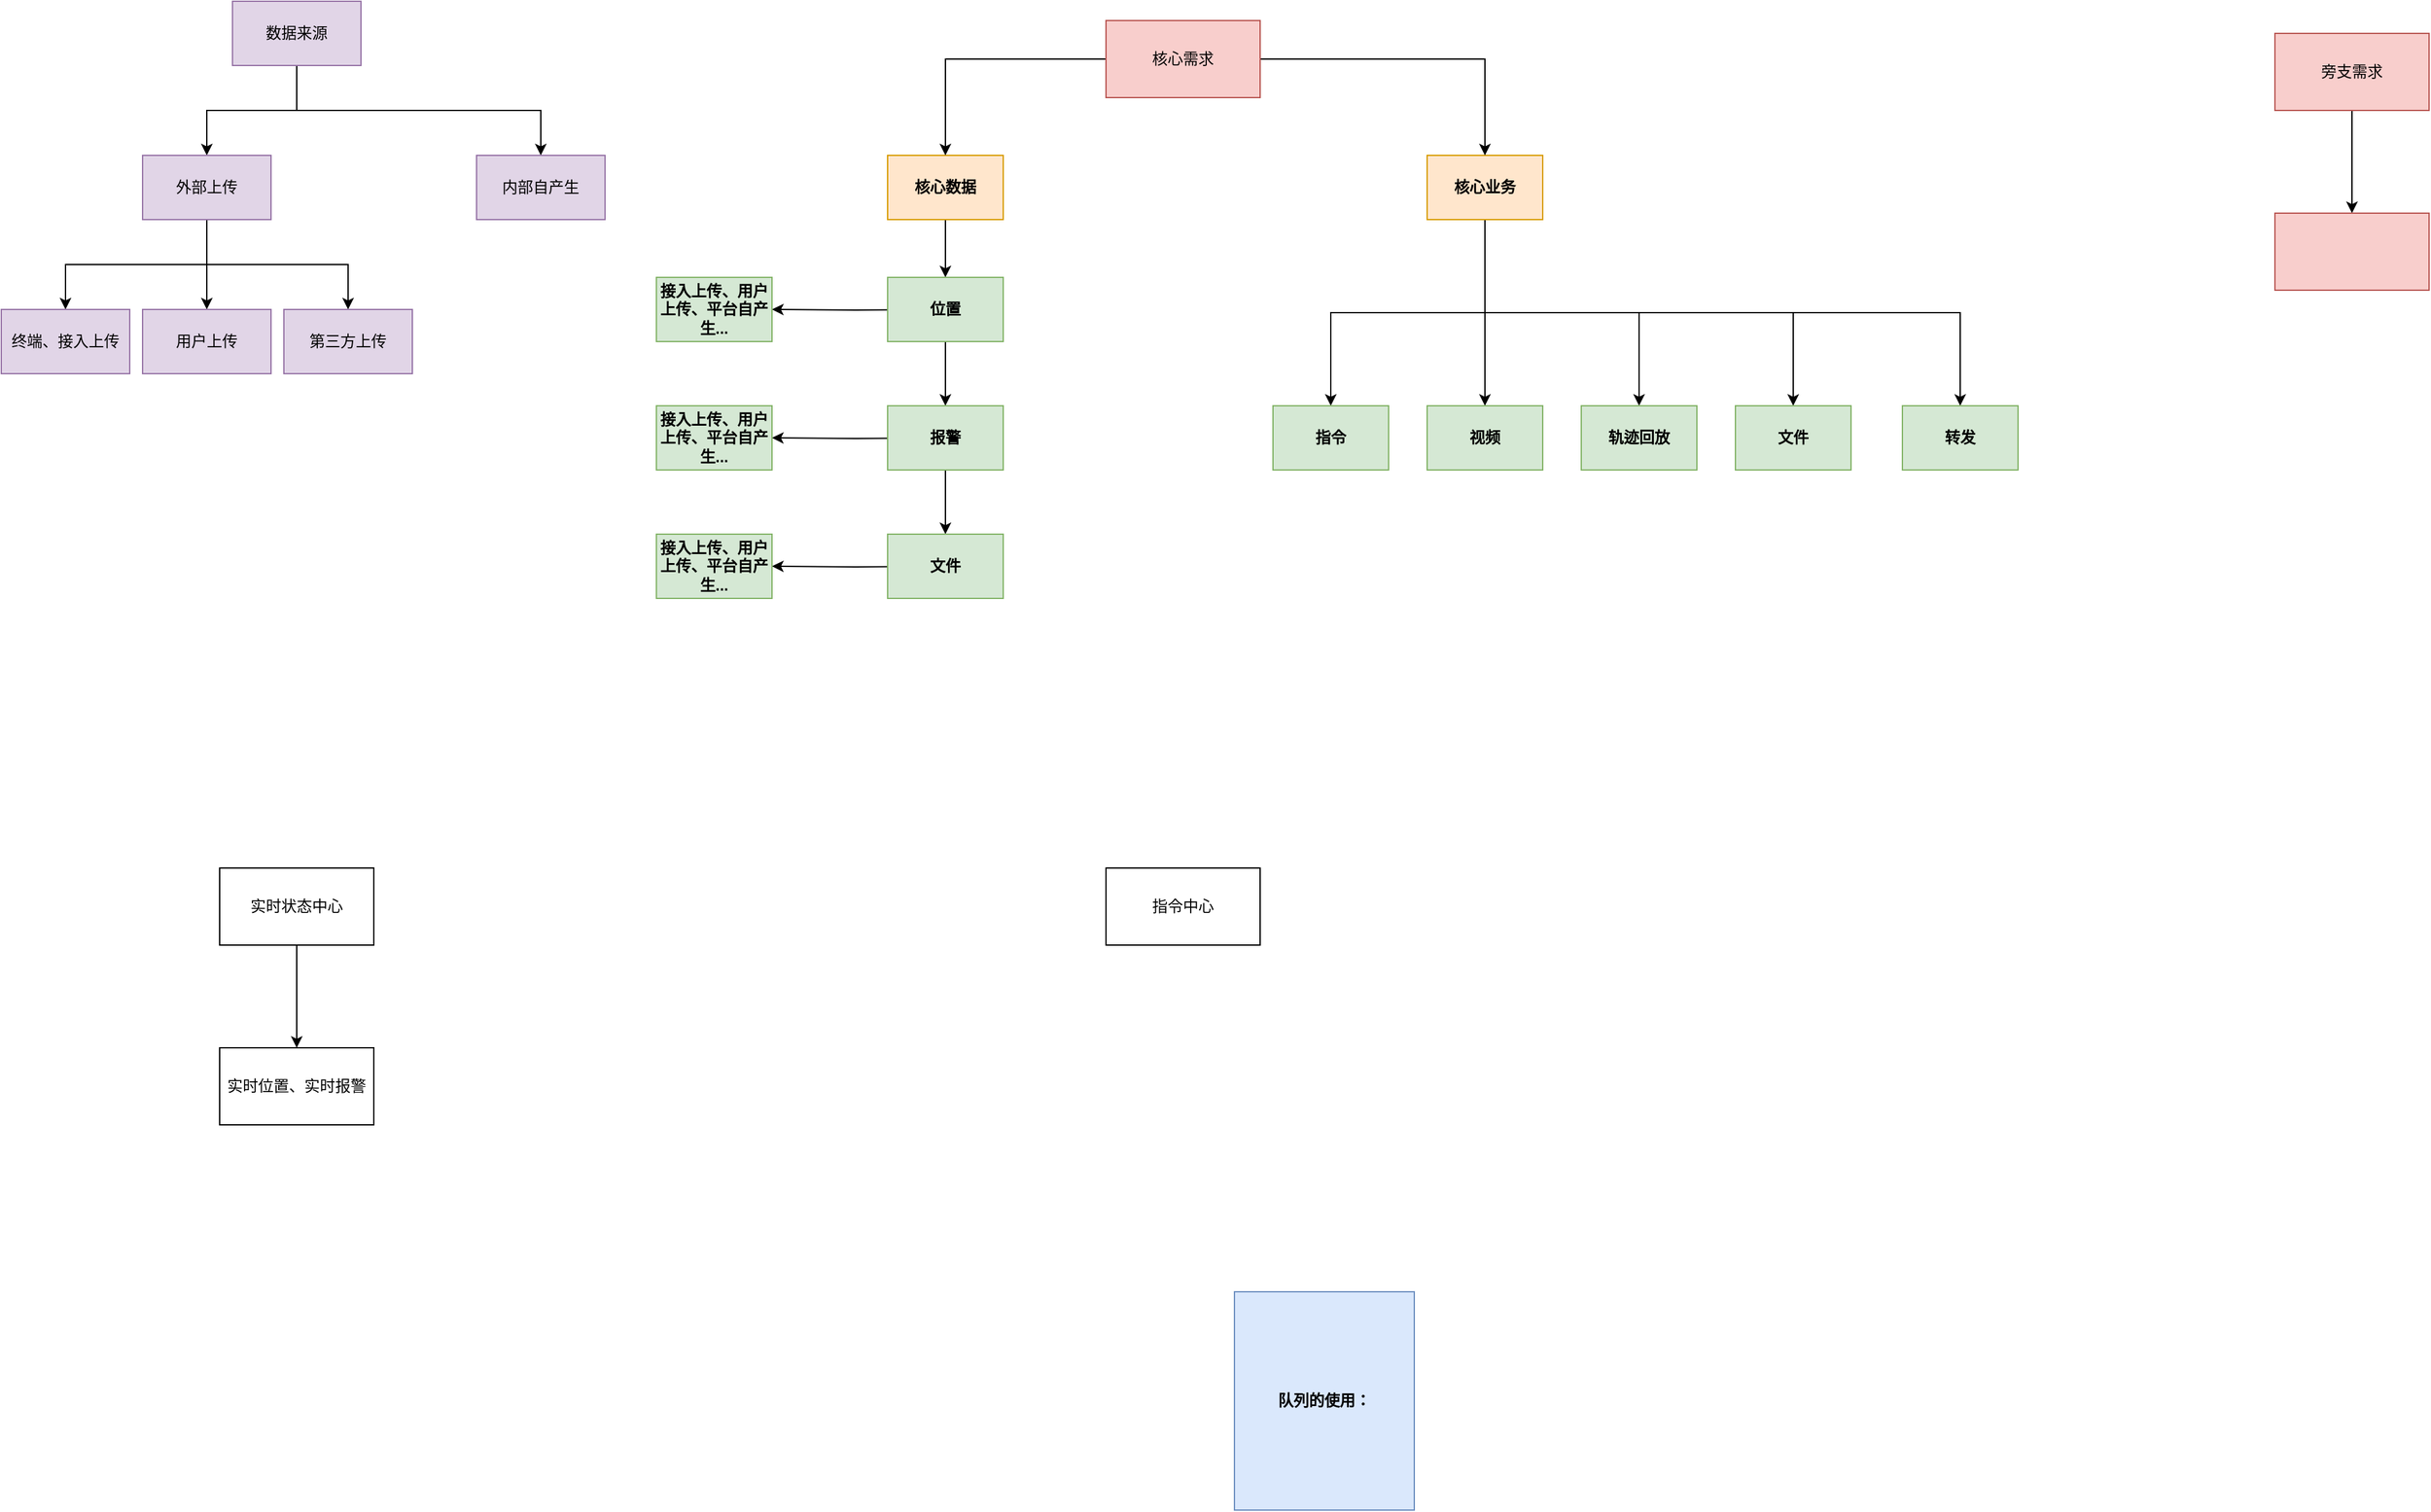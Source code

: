 <mxfile version="20.1.4" type="github">
  <diagram id="a1YMiP02obhroM_0bBU3" name="第 1 页">
    <mxGraphModel dx="2249" dy="754" grid="1" gridSize="10" guides="1" tooltips="1" connect="1" arrows="1" fold="1" page="1" pageScale="1" pageWidth="827" pageHeight="1169" math="0" shadow="0">
      <root>
        <mxCell id="0" />
        <mxCell id="1" parent="0" />
        <mxCell id="MO-1pDGfZUei4c9xiznD-2" value="队列的使用：" style="rounded=0;whiteSpace=wrap;html=1;fillColor=#dae8fc;strokeColor=#6c8ebf;fontStyle=1" parent="1" vertex="1">
          <mxGeometry x="150" y="1030" width="140" height="170" as="geometry" />
        </mxCell>
        <mxCell id="MO-1pDGfZUei4c9xiznD-5" value="" style="edgeStyle=orthogonalEdgeStyle;rounded=0;orthogonalLoop=1;jettySize=auto;html=1;" parent="1" source="MO-1pDGfZUei4c9xiznD-3" target="MO-1pDGfZUei4c9xiznD-4" edge="1">
          <mxGeometry relative="1" as="geometry" />
        </mxCell>
        <mxCell id="MO-1pDGfZUei4c9xiznD-3" value="核心数据" style="rounded=0;whiteSpace=wrap;html=1;fillColor=#ffe6cc;strokeColor=#d79b00;fontStyle=1" parent="1" vertex="1">
          <mxGeometry x="-120" y="145" width="90" height="50" as="geometry" />
        </mxCell>
        <mxCell id="MO-1pDGfZUei4c9xiznD-7" value="" style="edgeStyle=orthogonalEdgeStyle;rounded=0;orthogonalLoop=1;jettySize=auto;html=1;" parent="1" source="MO-1pDGfZUei4c9xiznD-4" target="MO-1pDGfZUei4c9xiznD-6" edge="1">
          <mxGeometry relative="1" as="geometry" />
        </mxCell>
        <mxCell id="MO-1pDGfZUei4c9xiznD-32" value="" style="edgeStyle=orthogonalEdgeStyle;rounded=0;orthogonalLoop=1;jettySize=auto;html=1;" parent="1" target="MO-1pDGfZUei4c9xiznD-31" edge="1">
          <mxGeometry relative="1" as="geometry">
            <mxPoint x="-80.0" y="265" as="sourcePoint" />
          </mxGeometry>
        </mxCell>
        <mxCell id="MO-1pDGfZUei4c9xiznD-4" value="位置" style="rounded=0;whiteSpace=wrap;html=1;fillColor=#d5e8d4;strokeColor=#82b366;fontStyle=1" parent="1" vertex="1">
          <mxGeometry x="-120" y="240" width="90" height="50" as="geometry" />
        </mxCell>
        <mxCell id="MO-1pDGfZUei4c9xiznD-9" value="" style="edgeStyle=orthogonalEdgeStyle;rounded=0;orthogonalLoop=1;jettySize=auto;html=1;" parent="1" source="MO-1pDGfZUei4c9xiznD-6" target="MO-1pDGfZUei4c9xiznD-8" edge="1">
          <mxGeometry relative="1" as="geometry" />
        </mxCell>
        <mxCell id="MO-1pDGfZUei4c9xiznD-34" value="" style="edgeStyle=orthogonalEdgeStyle;rounded=0;orthogonalLoop=1;jettySize=auto;html=1;" parent="1" target="MO-1pDGfZUei4c9xiznD-33" edge="1">
          <mxGeometry relative="1" as="geometry">
            <mxPoint x="-80.0" y="365" as="sourcePoint" />
          </mxGeometry>
        </mxCell>
        <mxCell id="MO-1pDGfZUei4c9xiznD-6" value="报警" style="rounded=0;whiteSpace=wrap;html=1;fillColor=#d5e8d4;strokeColor=#82b366;fontStyle=1" parent="1" vertex="1">
          <mxGeometry x="-120" y="340" width="90" height="50" as="geometry" />
        </mxCell>
        <mxCell id="MO-1pDGfZUei4c9xiznD-36" value="" style="edgeStyle=orthogonalEdgeStyle;rounded=0;orthogonalLoop=1;jettySize=auto;html=1;" parent="1" target="MO-1pDGfZUei4c9xiznD-35" edge="1">
          <mxGeometry relative="1" as="geometry">
            <mxPoint x="-80.0" y="465" as="sourcePoint" />
          </mxGeometry>
        </mxCell>
        <mxCell id="MO-1pDGfZUei4c9xiznD-8" value="文件" style="rounded=0;whiteSpace=wrap;html=1;fillColor=#d5e8d4;strokeColor=#82b366;fontStyle=1" parent="1" vertex="1">
          <mxGeometry x="-120" y="440" width="90" height="50" as="geometry" />
        </mxCell>
        <mxCell id="MO-1pDGfZUei4c9xiznD-12" value="" style="edgeStyle=orthogonalEdgeStyle;rounded=0;orthogonalLoop=1;jettySize=auto;html=1;exitX=0.5;exitY=1;exitDx=0;exitDy=0;" parent="1" source="MO-1pDGfZUei4c9xiznD-10" target="MO-1pDGfZUei4c9xiznD-11" edge="1">
          <mxGeometry relative="1" as="geometry" />
        </mxCell>
        <mxCell id="MO-1pDGfZUei4c9xiznD-14" value="" style="edgeStyle=orthogonalEdgeStyle;rounded=0;orthogonalLoop=1;jettySize=auto;html=1;" parent="1" source="MO-1pDGfZUei4c9xiznD-10" target="MO-1pDGfZUei4c9xiznD-13" edge="1">
          <mxGeometry relative="1" as="geometry" />
        </mxCell>
        <mxCell id="MO-1pDGfZUei4c9xiznD-16" value="" style="edgeStyle=orthogonalEdgeStyle;rounded=0;orthogonalLoop=1;jettySize=auto;html=1;exitX=0.5;exitY=1;exitDx=0;exitDy=0;" parent="1" source="MO-1pDGfZUei4c9xiznD-10" target="MO-1pDGfZUei4c9xiznD-15" edge="1">
          <mxGeometry relative="1" as="geometry" />
        </mxCell>
        <mxCell id="MO-1pDGfZUei4c9xiznD-22" value="" style="edgeStyle=orthogonalEdgeStyle;rounded=0;orthogonalLoop=1;jettySize=auto;html=1;exitX=0.5;exitY=1;exitDx=0;exitDy=0;" parent="1" source="MO-1pDGfZUei4c9xiznD-10" target="MO-1pDGfZUei4c9xiznD-21" edge="1">
          <mxGeometry relative="1" as="geometry" />
        </mxCell>
        <mxCell id="MO-1pDGfZUei4c9xiznD-28" value="" style="edgeStyle=orthogonalEdgeStyle;rounded=0;orthogonalLoop=1;jettySize=auto;html=1;exitX=0.5;exitY=1;exitDx=0;exitDy=0;" parent="1" source="MO-1pDGfZUei4c9xiznD-10" target="MO-1pDGfZUei4c9xiznD-27" edge="1">
          <mxGeometry relative="1" as="geometry" />
        </mxCell>
        <mxCell id="MO-1pDGfZUei4c9xiznD-10" value="核心业务" style="rounded=0;whiteSpace=wrap;html=1;fillColor=#ffe6cc;strokeColor=#d79b00;fontStyle=1" parent="1" vertex="1">
          <mxGeometry x="300" y="145" width="90" height="50" as="geometry" />
        </mxCell>
        <mxCell id="MO-1pDGfZUei4c9xiznD-11" value="指令" style="rounded=0;whiteSpace=wrap;html=1;fillColor=#d5e8d4;strokeColor=#82b366;fontStyle=1" parent="1" vertex="1">
          <mxGeometry x="180" y="340" width="90" height="50" as="geometry" />
        </mxCell>
        <mxCell id="MO-1pDGfZUei4c9xiznD-13" value="视频" style="rounded=0;whiteSpace=wrap;html=1;fillColor=#d5e8d4;strokeColor=#82b366;fontStyle=1" parent="1" vertex="1">
          <mxGeometry x="300" y="340" width="90" height="50" as="geometry" />
        </mxCell>
        <mxCell id="MO-1pDGfZUei4c9xiznD-15" value="轨迹回放" style="rounded=0;whiteSpace=wrap;html=1;fillColor=#d5e8d4;strokeColor=#82b366;fontStyle=1" parent="1" vertex="1">
          <mxGeometry x="420" y="340" width="90" height="50" as="geometry" />
        </mxCell>
        <mxCell id="MO-1pDGfZUei4c9xiznD-21" value="文件" style="rounded=0;whiteSpace=wrap;html=1;fillColor=#d5e8d4;strokeColor=#82b366;fontStyle=1" parent="1" vertex="1">
          <mxGeometry x="540" y="340" width="90" height="50" as="geometry" />
        </mxCell>
        <mxCell id="MO-1pDGfZUei4c9xiznD-24" style="edgeStyle=orthogonalEdgeStyle;rounded=0;orthogonalLoop=1;jettySize=auto;html=1;entryX=0.5;entryY=0;entryDx=0;entryDy=0;" parent="1" source="MO-1pDGfZUei4c9xiznD-23" target="MO-1pDGfZUei4c9xiznD-3" edge="1">
          <mxGeometry relative="1" as="geometry" />
        </mxCell>
        <mxCell id="MO-1pDGfZUei4c9xiznD-25" style="edgeStyle=orthogonalEdgeStyle;rounded=0;orthogonalLoop=1;jettySize=auto;html=1;entryX=0.5;entryY=0;entryDx=0;entryDy=0;" parent="1" source="MO-1pDGfZUei4c9xiznD-23" target="MO-1pDGfZUei4c9xiznD-10" edge="1">
          <mxGeometry relative="1" as="geometry" />
        </mxCell>
        <mxCell id="MO-1pDGfZUei4c9xiznD-23" value="核心需求" style="rounded=0;whiteSpace=wrap;html=1;fillColor=#f8cecc;strokeColor=#b85450;" parent="1" vertex="1">
          <mxGeometry x="50" y="40" width="120" height="60" as="geometry" />
        </mxCell>
        <mxCell id="MO-1pDGfZUei4c9xiznD-27" value="转发" style="rounded=0;whiteSpace=wrap;html=1;fillColor=#d5e8d4;strokeColor=#82b366;fontStyle=1" parent="1" vertex="1">
          <mxGeometry x="670" y="340" width="90" height="50" as="geometry" />
        </mxCell>
        <mxCell id="MO-1pDGfZUei4c9xiznD-31" value="接入上传、用户上传、平台自产生..." style="rounded=0;whiteSpace=wrap;html=1;fillColor=#d5e8d4;strokeColor=#82b366;fontStyle=1" parent="1" vertex="1">
          <mxGeometry x="-300" y="240" width="90" height="50" as="geometry" />
        </mxCell>
        <mxCell id="MO-1pDGfZUei4c9xiznD-33" value="接入上传、用户上传、平台自产生..." style="rounded=0;whiteSpace=wrap;html=1;fillColor=#d5e8d4;strokeColor=#82b366;fontStyle=1" parent="1" vertex="1">
          <mxGeometry x="-300" y="340" width="90" height="50" as="geometry" />
        </mxCell>
        <mxCell id="MO-1pDGfZUei4c9xiznD-35" value="接入上传、用户上传、平台自产生..." style="rounded=0;whiteSpace=wrap;html=1;fillColor=#d5e8d4;strokeColor=#82b366;fontStyle=1" parent="1" vertex="1">
          <mxGeometry x="-300" y="440" width="90" height="50" as="geometry" />
        </mxCell>
        <mxCell id="MO-1pDGfZUei4c9xiznD-39" value="" style="edgeStyle=orthogonalEdgeStyle;rounded=0;orthogonalLoop=1;jettySize=auto;html=1;" parent="1" source="MO-1pDGfZUei4c9xiznD-37" target="MO-1pDGfZUei4c9xiznD-38" edge="1">
          <mxGeometry relative="1" as="geometry" />
        </mxCell>
        <mxCell id="MO-1pDGfZUei4c9xiznD-41" value="" style="edgeStyle=orthogonalEdgeStyle;rounded=0;orthogonalLoop=1;jettySize=auto;html=1;exitX=0.5;exitY=1;exitDx=0;exitDy=0;" parent="1" source="MO-1pDGfZUei4c9xiznD-37" target="MO-1pDGfZUei4c9xiznD-40" edge="1">
          <mxGeometry relative="1" as="geometry" />
        </mxCell>
        <mxCell id="MO-1pDGfZUei4c9xiznD-37" value="数据来源" style="rounded=0;whiteSpace=wrap;html=1;fillColor=#e1d5e7;strokeColor=#9673a6;" parent="1" vertex="1">
          <mxGeometry x="-630" y="25" width="100" height="50" as="geometry" />
        </mxCell>
        <mxCell id="MO-1pDGfZUei4c9xiznD-43" value="" style="edgeStyle=orthogonalEdgeStyle;rounded=0;orthogonalLoop=1;jettySize=auto;html=1;exitX=0.5;exitY=1;exitDx=0;exitDy=0;" parent="1" source="MO-1pDGfZUei4c9xiznD-38" target="MO-1pDGfZUei4c9xiznD-42" edge="1">
          <mxGeometry relative="1" as="geometry" />
        </mxCell>
        <mxCell id="MO-1pDGfZUei4c9xiznD-45" value="" style="edgeStyle=orthogonalEdgeStyle;rounded=0;orthogonalLoop=1;jettySize=auto;html=1;" parent="1" source="MO-1pDGfZUei4c9xiznD-38" target="MO-1pDGfZUei4c9xiznD-44" edge="1">
          <mxGeometry relative="1" as="geometry" />
        </mxCell>
        <mxCell id="MO-1pDGfZUei4c9xiznD-47" value="" style="edgeStyle=orthogonalEdgeStyle;rounded=0;orthogonalLoop=1;jettySize=auto;html=1;exitX=0.5;exitY=1;exitDx=0;exitDy=0;" parent="1" source="MO-1pDGfZUei4c9xiznD-38" target="MO-1pDGfZUei4c9xiznD-46" edge="1">
          <mxGeometry relative="1" as="geometry" />
        </mxCell>
        <mxCell id="MO-1pDGfZUei4c9xiznD-38" value="外部上传" style="rounded=0;whiteSpace=wrap;html=1;fillColor=#e1d5e7;strokeColor=#9673a6;" parent="1" vertex="1">
          <mxGeometry x="-700" y="145" width="100" height="50" as="geometry" />
        </mxCell>
        <mxCell id="MO-1pDGfZUei4c9xiznD-40" value="内部自产生" style="rounded=0;whiteSpace=wrap;html=1;fillColor=#e1d5e7;strokeColor=#9673a6;" parent="1" vertex="1">
          <mxGeometry x="-440" y="145" width="100" height="50" as="geometry" />
        </mxCell>
        <mxCell id="MO-1pDGfZUei4c9xiznD-42" value="终端、接入上传" style="rounded=0;whiteSpace=wrap;html=1;fillColor=#e1d5e7;strokeColor=#9673a6;" parent="1" vertex="1">
          <mxGeometry x="-810" y="265" width="100" height="50" as="geometry" />
        </mxCell>
        <mxCell id="MO-1pDGfZUei4c9xiznD-44" value="用户上传" style="rounded=0;whiteSpace=wrap;html=1;fillColor=#e1d5e7;strokeColor=#9673a6;" parent="1" vertex="1">
          <mxGeometry x="-700" y="265" width="100" height="50" as="geometry" />
        </mxCell>
        <mxCell id="MO-1pDGfZUei4c9xiznD-46" value="第三方上传" style="rounded=0;whiteSpace=wrap;html=1;fillColor=#e1d5e7;strokeColor=#9673a6;" parent="1" vertex="1">
          <mxGeometry x="-590" y="265" width="100" height="50" as="geometry" />
        </mxCell>
        <mxCell id="MO-1pDGfZUei4c9xiznD-53" value="" style="edgeStyle=orthogonalEdgeStyle;rounded=0;orthogonalLoop=1;jettySize=auto;html=1;" parent="1" source="MO-1pDGfZUei4c9xiznD-51" target="MO-1pDGfZUei4c9xiznD-52" edge="1">
          <mxGeometry relative="1" as="geometry" />
        </mxCell>
        <mxCell id="MO-1pDGfZUei4c9xiznD-51" value="旁支需求" style="rounded=0;whiteSpace=wrap;html=1;fillColor=#f8cecc;strokeColor=#b85450;" parent="1" vertex="1">
          <mxGeometry x="960" y="50" width="120" height="60" as="geometry" />
        </mxCell>
        <mxCell id="MO-1pDGfZUei4c9xiznD-52" value="" style="rounded=0;whiteSpace=wrap;html=1;fillColor=#f8cecc;strokeColor=#b85450;" parent="1" vertex="1">
          <mxGeometry x="960" y="190" width="120" height="60" as="geometry" />
        </mxCell>
        <mxCell id="MO-1pDGfZUei4c9xiznD-61" value="" style="edgeStyle=orthogonalEdgeStyle;rounded=0;orthogonalLoop=1;jettySize=auto;html=1;" parent="1" source="MO-1pDGfZUei4c9xiznD-55" target="MO-1pDGfZUei4c9xiznD-60" edge="1">
          <mxGeometry relative="1" as="geometry" />
        </mxCell>
        <mxCell id="MO-1pDGfZUei4c9xiznD-55" value="实时状态中心" style="rounded=0;whiteSpace=wrap;html=1;" parent="1" vertex="1">
          <mxGeometry x="-640" y="700" width="120" height="60" as="geometry" />
        </mxCell>
        <mxCell id="MO-1pDGfZUei4c9xiznD-57" value="指令中心" style="rounded=0;whiteSpace=wrap;html=1;" parent="1" vertex="1">
          <mxGeometry x="50" y="700" width="120" height="60" as="geometry" />
        </mxCell>
        <mxCell id="MO-1pDGfZUei4c9xiznD-60" value="实时位置、实时报警" style="rounded=0;whiteSpace=wrap;html=1;" parent="1" vertex="1">
          <mxGeometry x="-640" y="840" width="120" height="60" as="geometry" />
        </mxCell>
      </root>
    </mxGraphModel>
  </diagram>
</mxfile>
